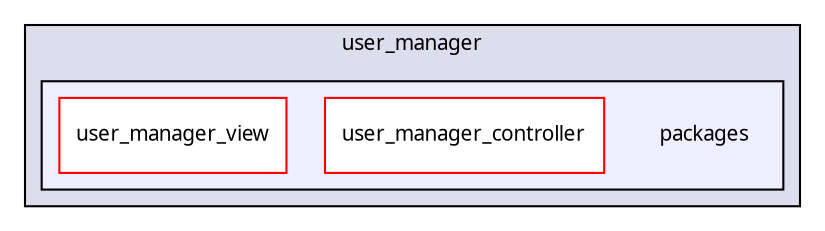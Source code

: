 digraph "packages/user/packages/user_manager/packages/" {
  compound=true
  node [ fontsize="10", fontname="FreeSans.ttf"];
  edge [ labelfontsize="10", labelfontname="FreeSans.ttf"];
  subgraph clusterdir_22955a657cfcb2af602b447931c6c8fa {
    graph [ bgcolor="#ddddee", pencolor="black", label="user_manager" fontname="FreeSans.ttf", fontsize="10", URL="dir_22955a657cfcb2af602b447931c6c8fa.html"]
  subgraph clusterdir_b707d709b17af13452dd29335ea64bf6 {
    graph [ bgcolor="#eeeeff", pencolor="black", label="" URL="dir_b707d709b17af13452dd29335ea64bf6.html"];
    dir_b707d709b17af13452dd29335ea64bf6 [shape=plaintext label="packages"];
    dir_9288b2b1546a4cd9ae684879b7c9ac6b [shape=box label="user_manager_controller" color="red" fillcolor="white" style="filled" URL="dir_9288b2b1546a4cd9ae684879b7c9ac6b.html"];
    dir_b908314d31eef46faff3d785e0e27f5b [shape=box label="user_manager_view" color="red" fillcolor="white" style="filled" URL="dir_b908314d31eef46faff3d785e0e27f5b.html"];
  }
  }
}
